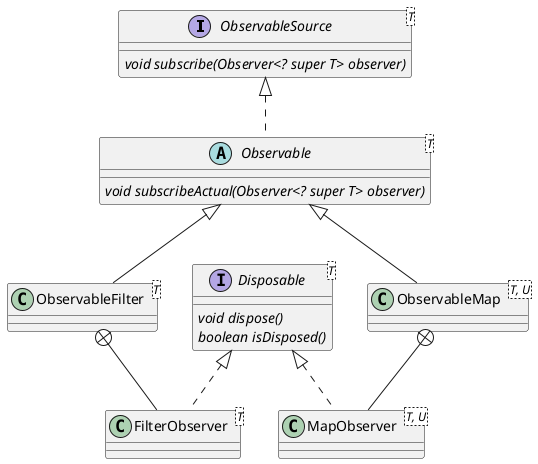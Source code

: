 @startuml
interface ObservableSource<T> {
{abstract} void subscribe(Observer<? super T> observer)
}
abstract class Observable<T> {
{abstract} void subscribeActual(Observer<? super T> observer)
}

interface Disposable<T> {
{abstract} void dispose()
{abstract}boolean isDisposed()
}

ObservableSource <|.. Observable

class ObservableFilter<T>
class ObservableMap<T, U>
class FilterObserver<T>
class MapObserver<T, U>

Observable <|-- ObservableFilter
Observable <|-- ObservableMap

ObservableFilter +-- FilterObserver
ObservableMap +-- MapObserver

Disposable <|.. FilterObserver
Disposable <|.. MapObserver


@enduml